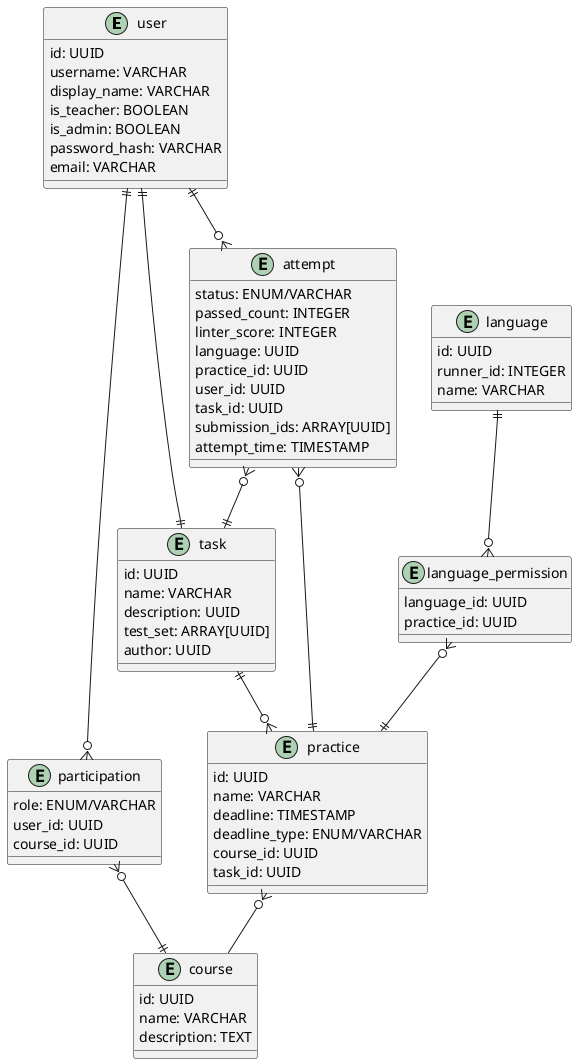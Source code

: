 @startuml

entity user {
    id: UUID
    username: VARCHAR
    display_name: VARCHAR
    is_teacher: BOOLEAN
    is_admin: BOOLEAN
    password_hash: VARCHAR
    email: VARCHAR
}

entity participation {
    role: ENUM/VARCHAR
    user_id: UUID
    course_id: UUID
}

entity course {
    id: UUID
    name: VARCHAR
    description: TEXT
}

entity task {
    id: UUID
    name: VARCHAR
    description: UUID
    test_set: ARRAY[UUID]
    author: UUID
}

entity practice {
    id: UUID
    name: VARCHAR
    deadline: TIMESTAMP
    deadline_type: ENUM/VARCHAR
    course_id: UUID
    task_id: UUID
}

entity attempt {
    status: ENUM/VARCHAR
    passed_count: INTEGER
    linter_score: INTEGER
    language: UUID
    practice_id: UUID
    user_id: UUID
    task_id: UUID
    submission_ids: ARRAY[UUID]
    attempt_time: TIMESTAMP
}

entity language {
    id: UUID
    runner_id: INTEGER
    name: VARCHAR
}

entity language_permission {
    language_id: UUID
    practice_id: UUID
}

user ||--o{ attempt
attempt }o--|| task
attempt }o--|| practice
user ||--o{ participation
participation }o--|| course
practice }o-- course
user ||--|| task
language ||--o{ language_permission
language_permission }o--|| practice
task ||--o{ practice

@enduml